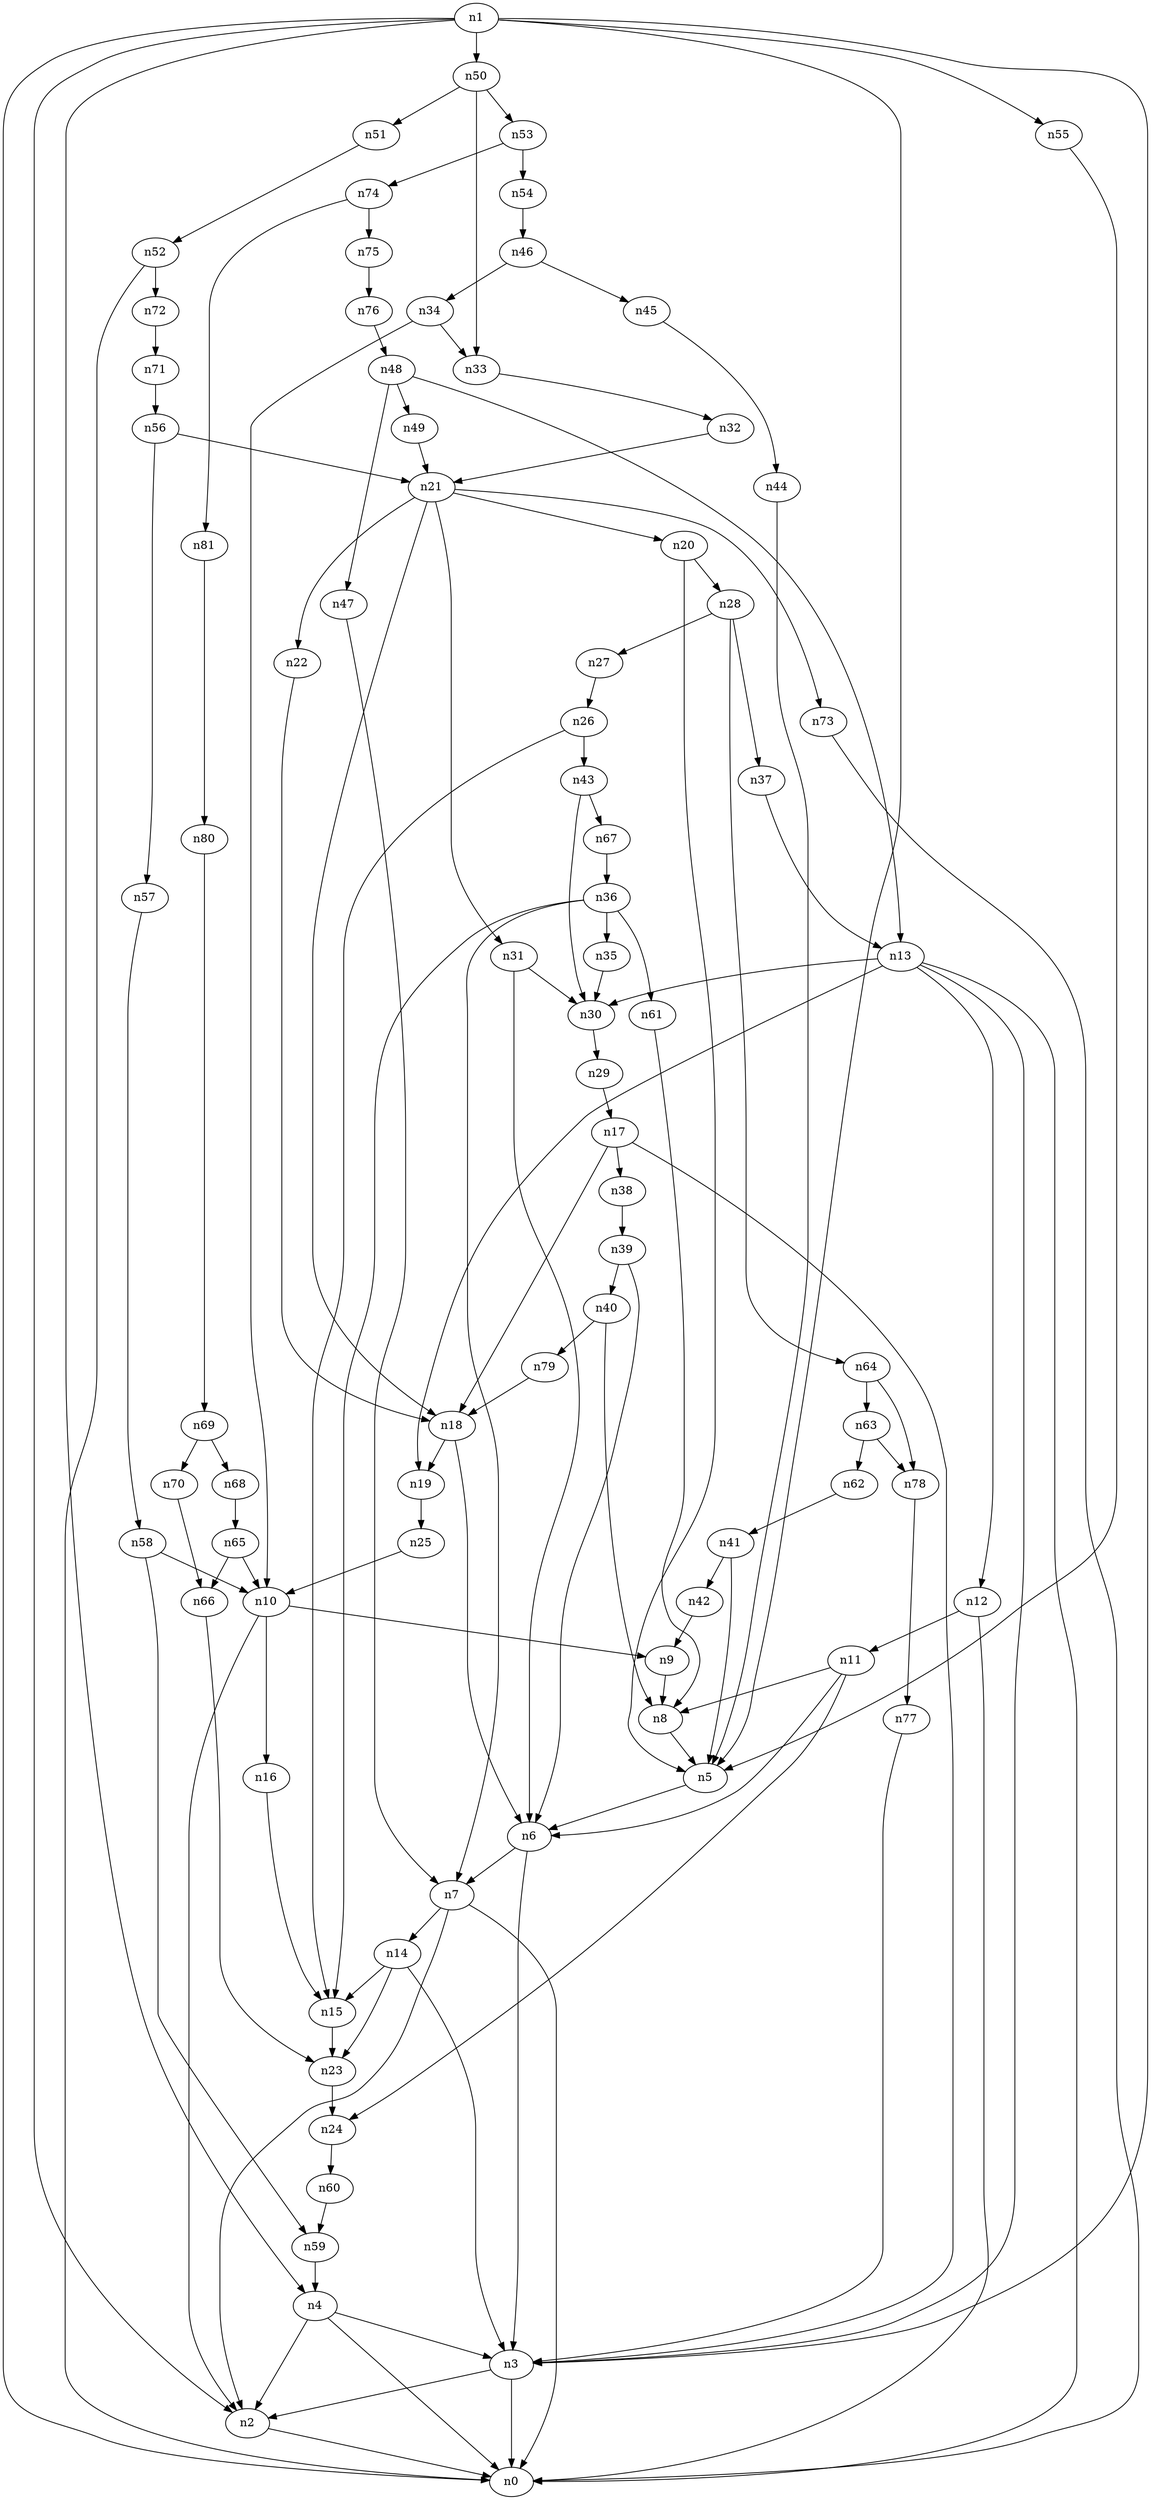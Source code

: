 digraph G {
	n1 -> n0	 [_graphml_id=e0];
	n1 -> n2	 [_graphml_id=e1];
	n1 -> n3	 [_graphml_id=e6];
	n1 -> n4	 [_graphml_id=e9];
	n1 -> n5	 [_graphml_id=e10];
	n1 -> n50	 [_graphml_id=e85];
	n1 -> n55	 [_graphml_id=e92];
	n2 -> n0	 [_graphml_id=e5];
	n3 -> n0	 [_graphml_id=e8];
	n3 -> n2	 [_graphml_id=e2];
	n4 -> n0	 [_graphml_id=e4];
	n4 -> n2	 [_graphml_id=e7];
	n4 -> n3	 [_graphml_id=e3];
	n5 -> n6	 [_graphml_id=e11];
	n6 -> n3	 [_graphml_id=e12];
	n6 -> n7	 [_graphml_id=e15];
	n7 -> n0	 [_graphml_id=e13];
	n7 -> n2	 [_graphml_id=e14];
	n7 -> n14	 [_graphml_id=e35];
	n8 -> n5	 [_graphml_id=e16];
	n9 -> n8	 [_graphml_id=e17];
	n10 -> n2	 [_graphml_id=e19];
	n10 -> n9	 [_graphml_id=e18];
	n10 -> n16	 [_graphml_id=e29];
	n11 -> n6	 [_graphml_id=e20];
	n11 -> n8	 [_graphml_id=e25];
	n11 -> n24	 [_graphml_id=e42];
	n12 -> n0	 [_graphml_id=e22];
	n12 -> n11	 [_graphml_id=e21];
	n13 -> n0	 [_graphml_id=e23];
	n13 -> n3	 [_graphml_id=e24];
	n13 -> n12	 [_graphml_id=e64];
	n13 -> n19	 [_graphml_id=e34];
	n13 -> n30	 [_graphml_id=e51];
	n14 -> n3	 [_graphml_id=e26];
	n14 -> n15	 [_graphml_id=e27];
	n14 -> n23	 [_graphml_id=e74];
	n15 -> n23	 [_graphml_id=e40];
	n16 -> n15	 [_graphml_id=e28];
	n17 -> n3	 [_graphml_id=e30];
	n17 -> n18	 [_graphml_id=e31];
	n17 -> n38	 [_graphml_id=e65];
	n18 -> n6	 [_graphml_id=e32];
	n18 -> n19	 [_graphml_id=e33];
	n19 -> n25	 [_graphml_id=e44];
	n20 -> n5	 [_graphml_id=e36];
	n20 -> n28	 [_graphml_id=e48];
	n21 -> n18	 [_graphml_id=e84];
	n21 -> n20	 [_graphml_id=e37];
	n21 -> n22	 [_graphml_id=e38];
	n21 -> n31	 [_graphml_id=e53];
	n21 -> n73	 [_graphml_id=e123];
	n22 -> n18	 [_graphml_id=e39];
	n23 -> n24	 [_graphml_id=e41];
	n24 -> n60	 [_graphml_id=e101];
	n25 -> n10	 [_graphml_id=e43];
	n26 -> n15	 [_graphml_id=e45];
	n26 -> n43	 [_graphml_id=e73];
	n27 -> n26	 [_graphml_id=e46];
	n28 -> n27	 [_graphml_id=e47];
	n28 -> n37	 [_graphml_id=e63];
	n28 -> n64	 [_graphml_id=e108];
	n29 -> n17	 [_graphml_id=e49];
	n30 -> n29	 [_graphml_id=e50];
	n31 -> n6	 [_graphml_id=e52];
	n31 -> n30	 [_graphml_id=e54];
	n32 -> n21	 [_graphml_id=e55];
	n33 -> n32	 [_graphml_id=e56];
	n34 -> n10	 [_graphml_id=e58];
	n34 -> n33	 [_graphml_id=e57];
	n35 -> n30	 [_graphml_id=e59];
	n36 -> n7	 [_graphml_id=e61];
	n36 -> n15	 [_graphml_id=e104];
	n36 -> n35	 [_graphml_id=e60];
	n36 -> n61	 [_graphml_id=e103];
	n37 -> n13	 [_graphml_id=e62];
	n38 -> n39	 [_graphml_id=e66];
	n39 -> n6	 [_graphml_id=e94];
	n39 -> n40	 [_graphml_id=e67];
	n40 -> n8	 [_graphml_id=e68];
	n40 -> n79	 [_graphml_id=e133];
	n41 -> n5	 [_graphml_id=e69];
	n41 -> n42	 [_graphml_id=e70];
	n42 -> n9	 [_graphml_id=e71];
	n43 -> n30	 [_graphml_id=e72];
	n43 -> n67	 [_graphml_id=e113];
	n44 -> n5	 [_graphml_id=e75];
	n45 -> n44	 [_graphml_id=e76];
	n46 -> n34	 [_graphml_id=e78];
	n46 -> n45	 [_graphml_id=e77];
	n47 -> n7	 [_graphml_id=e79];
	n48 -> n13	 [_graphml_id=e81];
	n48 -> n47	 [_graphml_id=e80];
	n48 -> n49	 [_graphml_id=e82];
	n49 -> n21	 [_graphml_id=e83];
	n50 -> n33	 [_graphml_id=e124];
	n50 -> n51	 [_graphml_id=e86];
	n50 -> n53	 [_graphml_id=e89];
	n51 -> n52	 [_graphml_id=e87];
	n52 -> n0	 [_graphml_id=e88];
	n52 -> n72	 [_graphml_id=e121];
	n53 -> n54	 [_graphml_id=e90];
	n53 -> n74	 [_graphml_id=e125];
	n54 -> n46	 [_graphml_id=e91];
	n55 -> n5	 [_graphml_id=e93];
	n56 -> n21	 [_graphml_id=e95];
	n56 -> n57	 [_graphml_id=e96];
	n57 -> n58	 [_graphml_id=e97];
	n58 -> n10	 [_graphml_id=e98];
	n58 -> n59	 [_graphml_id=e114];
	n59 -> n4	 [_graphml_id=e99];
	n60 -> n59	 [_graphml_id=e100];
	n61 -> n8	 [_graphml_id=e102];
	n62 -> n41	 [_graphml_id=e105];
	n63 -> n62	 [_graphml_id=e106];
	n63 -> n78	 [_graphml_id=e134];
	n64 -> n63	 [_graphml_id=e107];
	n64 -> n78	 [_graphml_id=e131];
	n65 -> n10	 [_graphml_id=e109];
	n65 -> n66	 [_graphml_id=e110];
	n66 -> n23	 [_graphml_id=e111];
	n67 -> n36	 [_graphml_id=e112];
	n68 -> n65	 [_graphml_id=e115];
	n69 -> n68	 [_graphml_id=e116];
	n69 -> n70	 [_graphml_id=e117];
	n70 -> n66	 [_graphml_id=e118];
	n71 -> n56	 [_graphml_id=e119];
	n72 -> n71	 [_graphml_id=e120];
	n73 -> n0	 [_graphml_id=e122];
	n74 -> n75	 [_graphml_id=e126];
	n74 -> n81	 [_graphml_id=e137];
	n75 -> n76	 [_graphml_id=e127];
	n76 -> n48	 [_graphml_id=e128];
	n77 -> n3	 [_graphml_id=e129];
	n78 -> n77	 [_graphml_id=e130];
	n79 -> n18	 [_graphml_id=e132];
	n80 -> n69	 [_graphml_id=e135];
	n81 -> n80	 [_graphml_id=e136];
}
